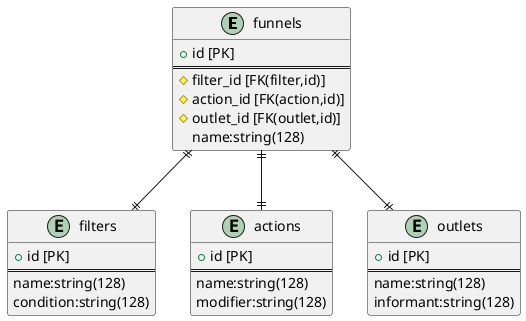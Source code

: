 @startuml
entity "funnels" {
    + id [PK]
    ==
    # filter_id [FK(filter,id)]
    # action_id [FK(action,id)]
    # outlet_id [FK(outlet,id)]
    name:string(128)
}

entity "filters" {
    + id [PK]
    ==
    name:string(128)
    condition:string(128)
}
entity "actions" {
    + id [PK]
    ==
    name:string(128)
    modifier:string(128)
}
entity "outlets" {
    + id [PK]
    ==
    name:string(128)
    informant:string(128)
}

"funnels"||--||"filters"
"funnels"||--||"actions"
"funnels"||--||"outlets"

@enduml
